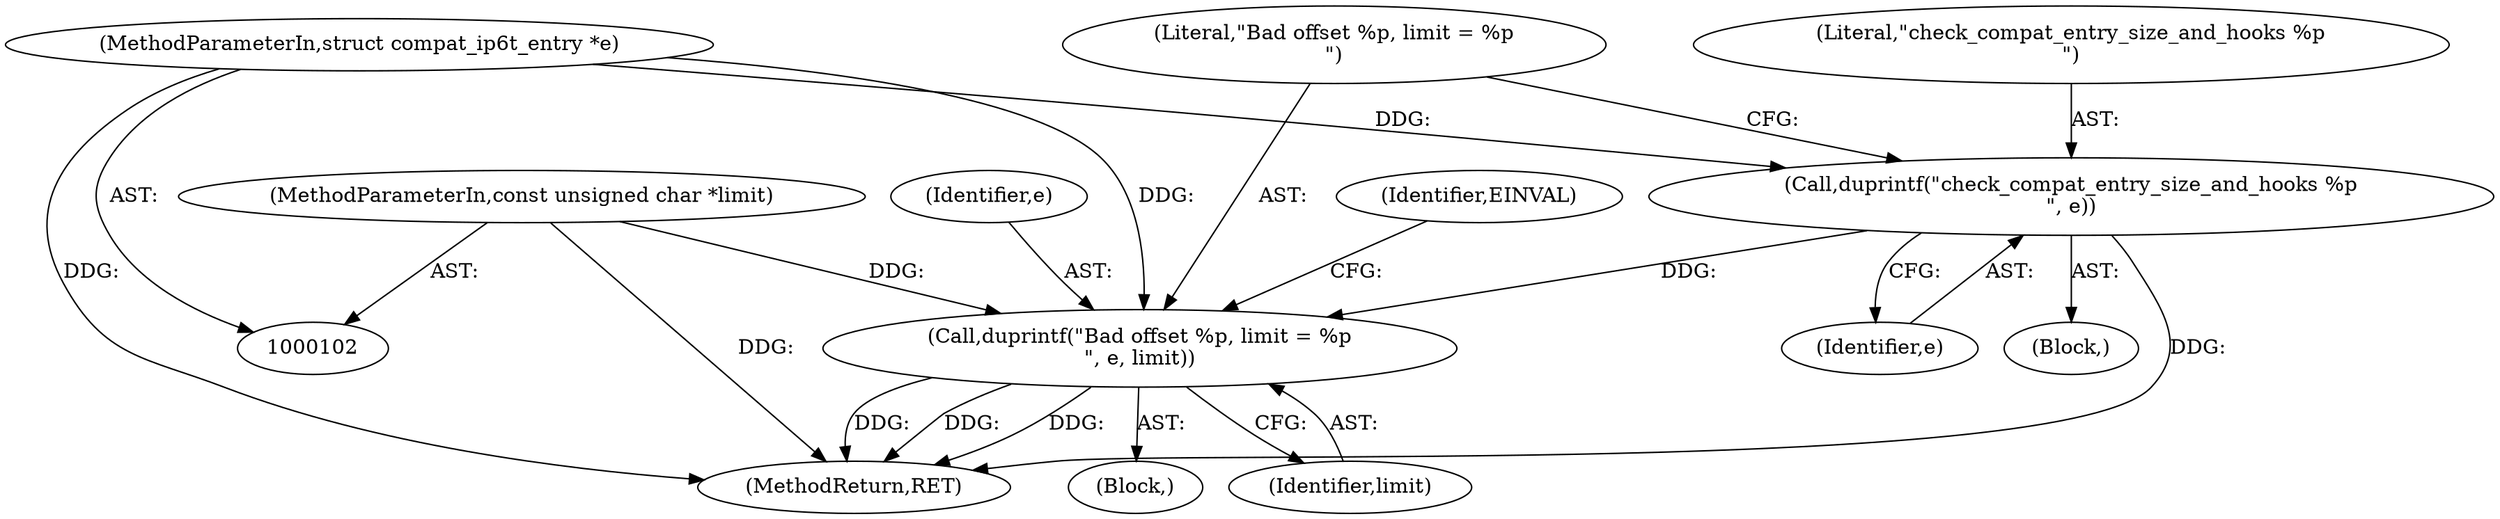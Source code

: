 digraph "0_linux_ce683e5f9d045e5d67d1312a42b359cb2ab2a13c_3@pointer" {
"1000124" [label="(Call,duprintf(\"Bad offset %p, limit = %p\n\", e, limit))"];
"1000120" [label="(Call,duprintf(\"check_compat_entry_size_and_hooks %p\n\", e))"];
"1000103" [label="(MethodParameterIn,struct compat_ip6t_entry *e)"];
"1000107" [label="(MethodParameterIn,const unsigned char *limit)"];
"1000107" [label="(MethodParameterIn,const unsigned char *limit)"];
"1000120" [label="(Call,duprintf(\"check_compat_entry_size_and_hooks %p\n\", e))"];
"1000130" [label="(Identifier,EINVAL)"];
"1000127" [label="(Identifier,limit)"];
"1000121" [label="(Literal,\"check_compat_entry_size_and_hooks %p\n\")"];
"1000111" [label="(Block,)"];
"1000122" [label="(Identifier,e)"];
"1000103" [label="(MethodParameterIn,struct compat_ip6t_entry *e)"];
"1000125" [label="(Literal,\"Bad offset %p, limit = %p\n\")"];
"1000124" [label="(Call,duprintf(\"Bad offset %p, limit = %p\n\", e, limit))"];
"1000126" [label="(Identifier,e)"];
"1000123" [label="(Block,)"];
"1000378" [label="(MethodReturn,RET)"];
"1000124" -> "1000123"  [label="AST: "];
"1000124" -> "1000127"  [label="CFG: "];
"1000125" -> "1000124"  [label="AST: "];
"1000126" -> "1000124"  [label="AST: "];
"1000127" -> "1000124"  [label="AST: "];
"1000130" -> "1000124"  [label="CFG: "];
"1000124" -> "1000378"  [label="DDG: "];
"1000124" -> "1000378"  [label="DDG: "];
"1000124" -> "1000378"  [label="DDG: "];
"1000120" -> "1000124"  [label="DDG: "];
"1000103" -> "1000124"  [label="DDG: "];
"1000107" -> "1000124"  [label="DDG: "];
"1000120" -> "1000111"  [label="AST: "];
"1000120" -> "1000122"  [label="CFG: "];
"1000121" -> "1000120"  [label="AST: "];
"1000122" -> "1000120"  [label="AST: "];
"1000125" -> "1000120"  [label="CFG: "];
"1000120" -> "1000378"  [label="DDG: "];
"1000103" -> "1000120"  [label="DDG: "];
"1000103" -> "1000102"  [label="AST: "];
"1000103" -> "1000378"  [label="DDG: "];
"1000107" -> "1000102"  [label="AST: "];
"1000107" -> "1000378"  [label="DDG: "];
}
